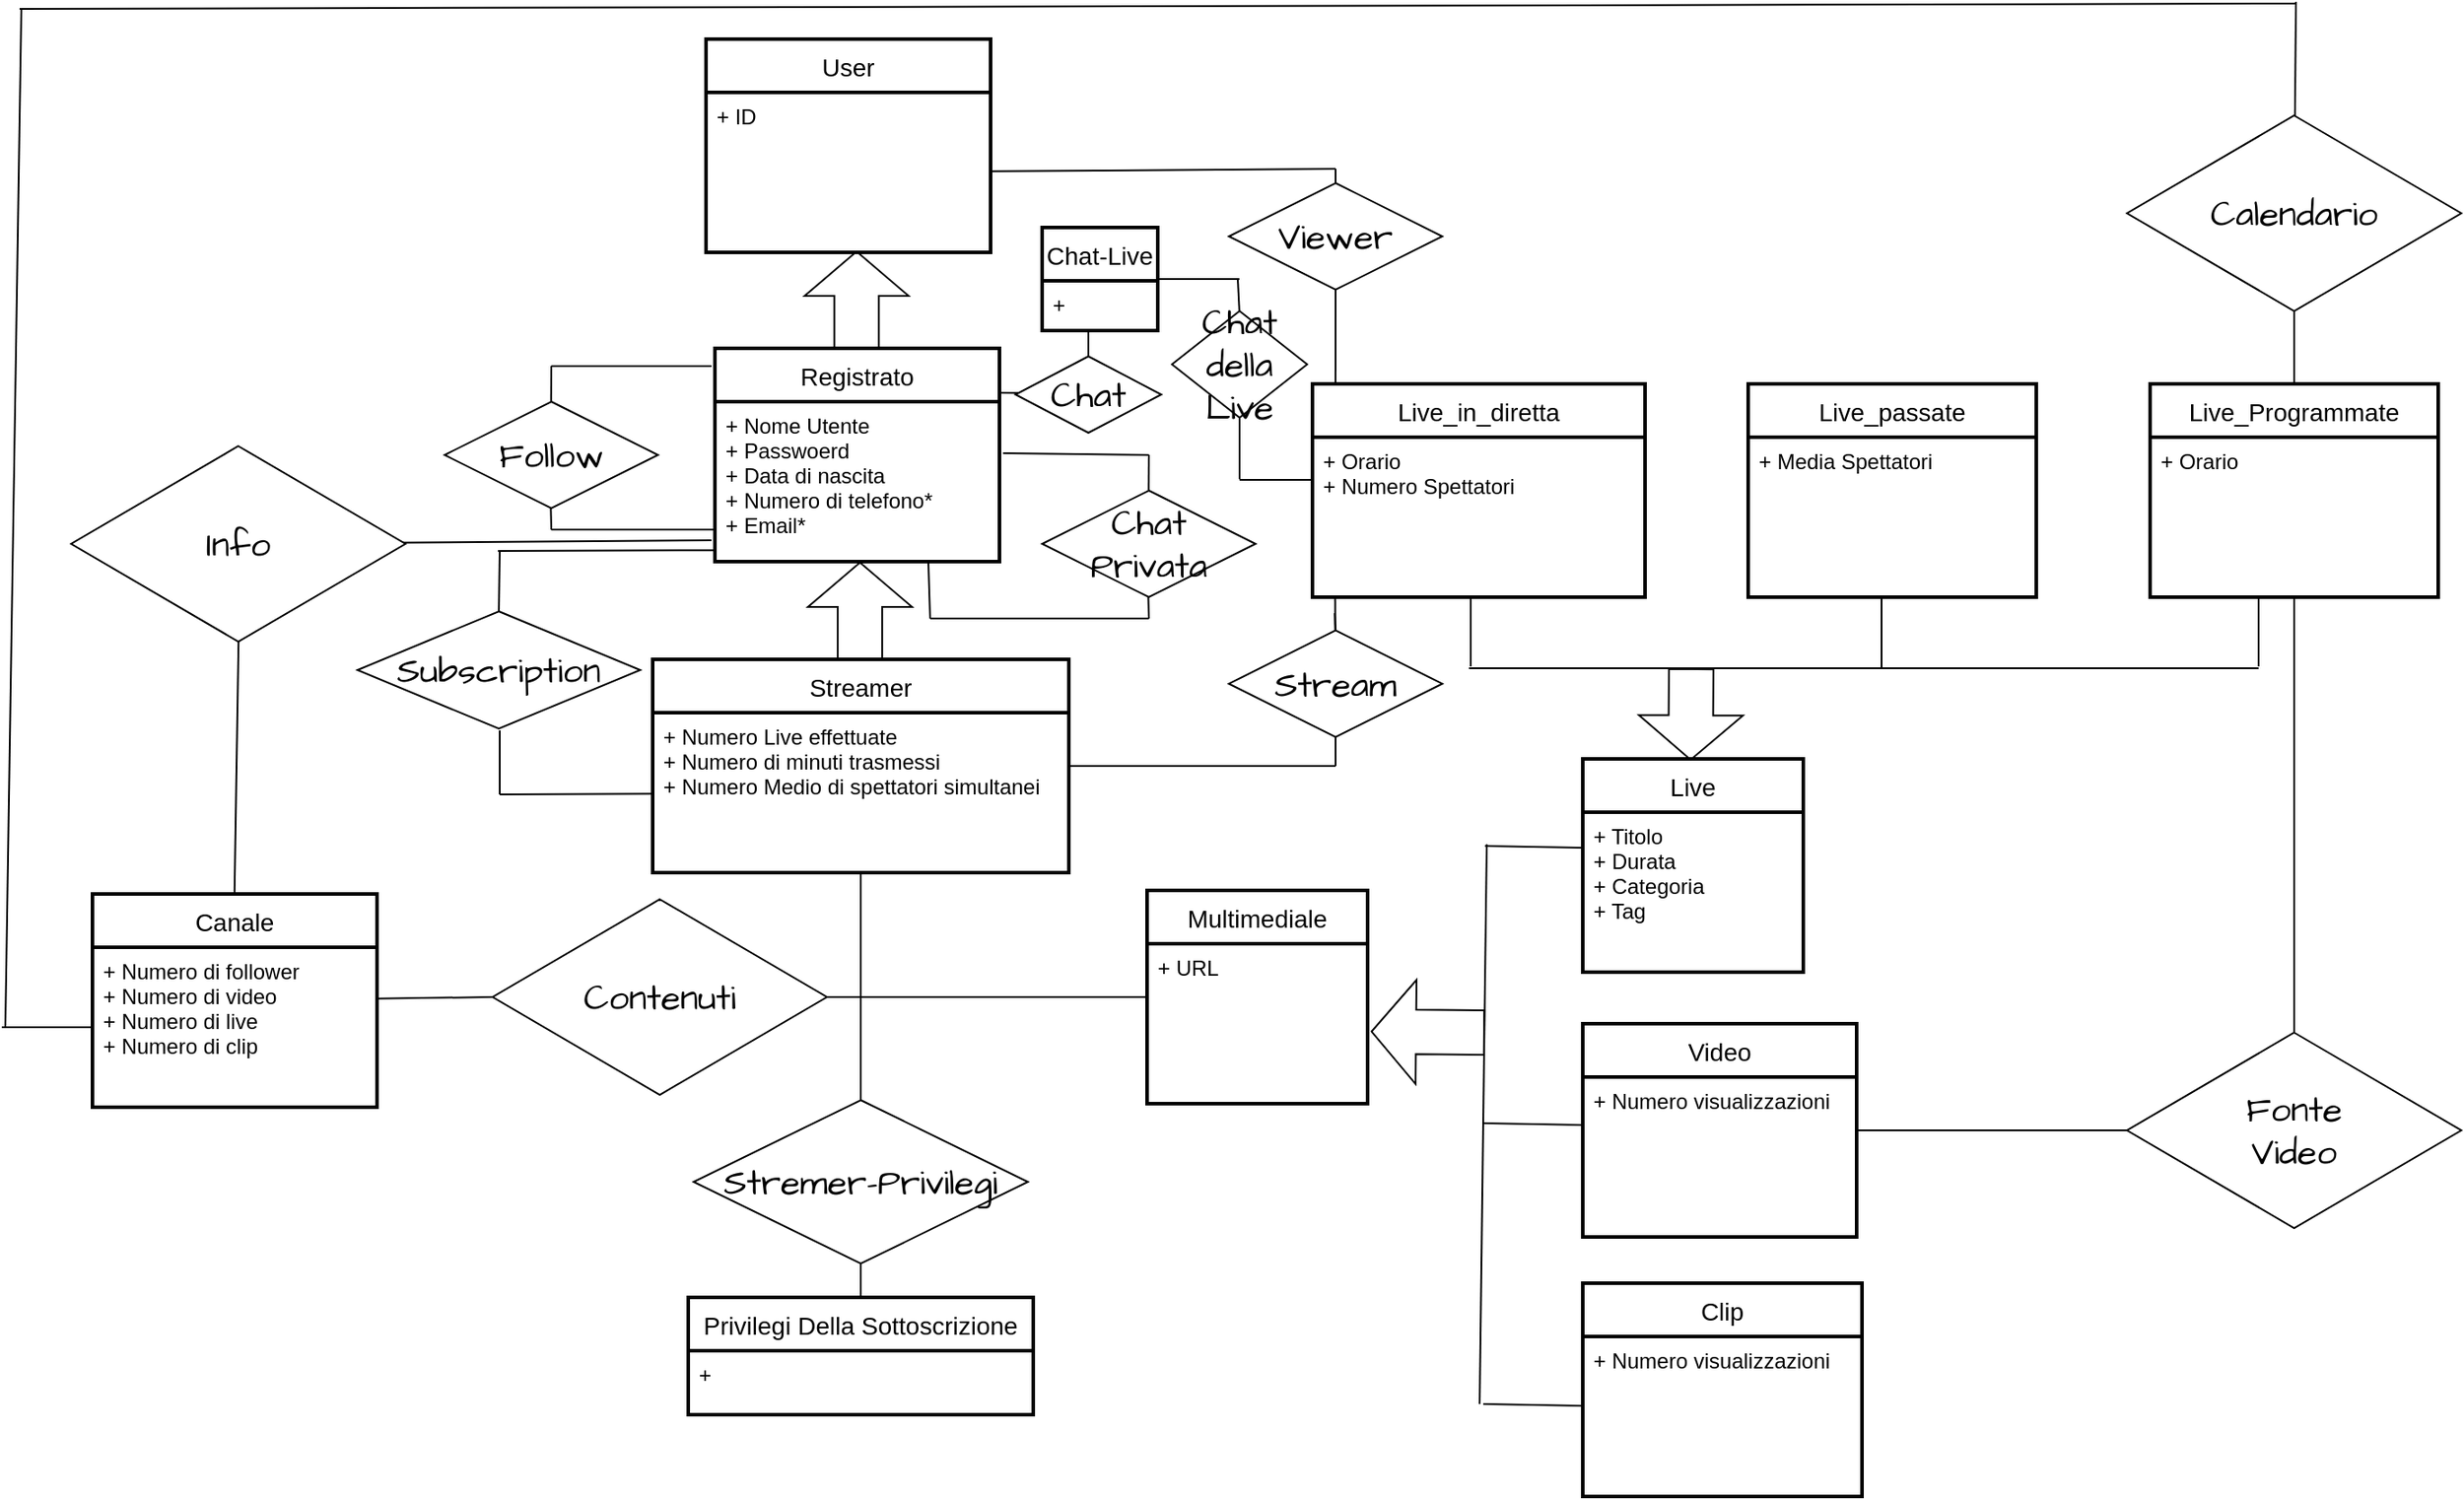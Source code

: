 <mxfile version="20.8.16" type="device"><diagram id="R2lEEEUBdFMjLlhIrx00" name="Page-1"><mxGraphModel dx="2411" dy="1571" grid="0" gridSize="10" guides="1" tooltips="1" connect="1" arrows="1" fold="1" page="0" pageScale="1" pageWidth="850" pageHeight="1100" math="0" shadow="0" extFonts="Permanent Marker^https://fonts.googleapis.com/css?family=Permanent+Marker"><root><mxCell id="0"/><mxCell id="1" parent="0"/><mxCell id="LodSXwsMbEuITPwqMtSQ-3" value="User" style="swimlane;childLayout=stackLayout;horizontal=1;startSize=30;horizontalStack=0;rounded=0;fontSize=14;fontStyle=0;strokeWidth=2;resizeParent=0;resizeLast=1;shadow=0;dashed=0;align=center;labelBackgroundColor=none;" vertex="1" parent="1"><mxGeometry x="297" y="20" width="160" height="120" as="geometry"/></mxCell><mxCell id="LodSXwsMbEuITPwqMtSQ-4" value="+ ID" style="align=left;strokeColor=none;fillColor=none;spacingLeft=4;fontSize=12;verticalAlign=top;resizable=0;rotatable=0;part=1;rounded=0;labelBackgroundColor=none;" vertex="1" parent="LodSXwsMbEuITPwqMtSQ-3"><mxGeometry y="30" width="160" height="90" as="geometry"/></mxCell><mxCell id="LodSXwsMbEuITPwqMtSQ-29" style="edgeStyle=none;curved=1;orthogonalLoop=1;jettySize=auto;html=1;fontSize=12;endArrow=none;endFill=0;startSize=8;endSize=8;" edge="1" parent="1" source="LodSXwsMbEuITPwqMtSQ-7"><mxGeometry relative="1" as="geometry"><mxPoint x="651" y="429" as="targetPoint"/></mxGeometry></mxCell><mxCell id="LodSXwsMbEuITPwqMtSQ-7" value="Streamer" style="swimlane;childLayout=stackLayout;horizontal=1;startSize=30;horizontalStack=0;rounded=0;fontSize=14;fontStyle=0;strokeWidth=2;resizeParent=0;resizeLast=1;shadow=0;dashed=0;align=center;labelBackgroundColor=none;" vertex="1" parent="1"><mxGeometry x="267" y="369" width="234" height="120" as="geometry"/></mxCell><mxCell id="LodSXwsMbEuITPwqMtSQ-8" value="+ Numero Live effettuate&#10;+ Numero di minuti trasmessi&#10;+ Numero Medio di spettatori simultanei" style="align=left;strokeColor=none;fillColor=none;spacingLeft=4;fontSize=12;verticalAlign=top;resizable=0;rotatable=0;part=1;rounded=0;labelBackgroundColor=none;" vertex="1" parent="LodSXwsMbEuITPwqMtSQ-7"><mxGeometry y="30" width="234" height="90" as="geometry"/></mxCell><mxCell id="LodSXwsMbEuITPwqMtSQ-12" value="" style="shape=flexArrow;endArrow=classic;html=1;rounded=0;fontSize=12;startSize=8;endSize=8;curved=1;endWidth=32.5;width=25;labelBackgroundColor=none;fontColor=default;" edge="1" parent="1"><mxGeometry width="50" height="50" relative="1" as="geometry"><mxPoint x="383.57" y="369" as="sourcePoint"/><mxPoint x="383.57" y="314" as="targetPoint"/></mxGeometry></mxCell><mxCell id="LodSXwsMbEuITPwqMtSQ-19" value="Viewer" style="shape=rhombus;perimeter=rhombusPerimeter;whiteSpace=wrap;html=1;align=center;hachureGap=4;fontFamily=Architects Daughter;fontSource=https%3A%2F%2Ffonts.googleapis.com%2Fcss%3Ffamily%3DArchitects%2BDaughter;fontSize=20;labelBackgroundColor=none;rounded=0;" vertex="1" parent="1"><mxGeometry x="591" y="101" width="120" height="60" as="geometry"/></mxCell><mxCell id="LodSXwsMbEuITPwqMtSQ-37" style="edgeStyle=none;curved=1;orthogonalLoop=1;jettySize=auto;html=1;fontSize=12;endArrow=none;endFill=0;startSize=8;endSize=8;" edge="1" parent="1"><mxGeometry relative="1" as="geometry"><mxPoint x="180" y="308" as="targetPoint"/><mxPoint x="302" y="307.604" as="sourcePoint"/></mxGeometry></mxCell><mxCell id="LodSXwsMbEuITPwqMtSQ-22" value="Registrato" style="swimlane;childLayout=stackLayout;horizontal=1;startSize=30;horizontalStack=0;rounded=0;fontSize=14;fontStyle=0;strokeWidth=2;resizeParent=0;resizeLast=1;shadow=0;dashed=0;align=center;labelBackgroundColor=none;" vertex="1" parent="1"><mxGeometry x="302" y="194" width="160" height="120" as="geometry"/></mxCell><mxCell id="LodSXwsMbEuITPwqMtSQ-23" value="+ Nome Utente&#10;+ Passwoerd&#10;+ Data di nascita&#10;+ Numero di telefono*&#10;+ Email*" style="align=left;strokeColor=none;fillColor=none;spacingLeft=4;fontSize=12;verticalAlign=top;resizable=0;rotatable=0;part=1;rounded=0;labelBackgroundColor=none;" vertex="1" parent="LodSXwsMbEuITPwqMtSQ-22"><mxGeometry y="30" width="160" height="90" as="geometry"/></mxCell><mxCell id="LodSXwsMbEuITPwqMtSQ-26" value="" style="endArrow=none;html=1;fontSize=12;startSize=8;endSize=8;curved=1;" edge="1" parent="1" source="LodSXwsMbEuITPwqMtSQ-19"><mxGeometry width="50" height="50" relative="1" as="geometry"><mxPoint x="651.67" y="205" as="sourcePoint"/><mxPoint x="651" y="93" as="targetPoint"/><Array as="points"><mxPoint x="651" y="93"/></Array></mxGeometry></mxCell><mxCell id="LodSXwsMbEuITPwqMtSQ-27" value="" style="endArrow=none;html=1;fontSize=12;startSize=8;endSize=8;curved=1;" edge="1" parent="1"><mxGeometry width="50" height="50" relative="1" as="geometry"><mxPoint x="651" y="429" as="sourcePoint"/><mxPoint x="650.76" y="334" as="targetPoint"/></mxGeometry></mxCell><mxCell id="LodSXwsMbEuITPwqMtSQ-28" value="" style="shape=flexArrow;endArrow=classic;html=1;rounded=0;fontSize=12;startSize=8;endSize=8;curved=1;endWidth=32.5;width=25;labelBackgroundColor=none;fontColor=default;" edge="1" parent="1"><mxGeometry width="50" height="50" relative="1" as="geometry"><mxPoint x="381.67" y="194" as="sourcePoint"/><mxPoint x="381.67" y="139" as="targetPoint"/></mxGeometry></mxCell><mxCell id="LodSXwsMbEuITPwqMtSQ-30" style="edgeStyle=none;curved=1;orthogonalLoop=1;jettySize=auto;html=1;fontSize=12;endArrow=none;endFill=0;startSize=8;endSize=8;" edge="1" parent="1" source="LodSXwsMbEuITPwqMtSQ-4"><mxGeometry relative="1" as="geometry"><mxPoint x="651" y="93" as="targetPoint"/></mxGeometry></mxCell><mxCell id="LodSXwsMbEuITPwqMtSQ-34" value="Subscription" style="shape=rhombus;perimeter=rhombusPerimeter;whiteSpace=wrap;html=1;align=center;hachureGap=4;fontFamily=Architects Daughter;fontSource=https%3A%2F%2Ffonts.googleapis.com%2Fcss%3Ffamily%3DArchitects%2BDaughter;fontSize=20;labelBackgroundColor=none;rounded=0;" vertex="1" parent="1"><mxGeometry x="101" y="342" width="159" height="66" as="geometry"/></mxCell><mxCell id="LodSXwsMbEuITPwqMtSQ-35" value="" style="endArrow=none;html=1;fontSize=12;startSize=8;endSize=8;curved=1;exitX=0.5;exitY=0;exitDx=0;exitDy=0;" edge="1" parent="1" source="LodSXwsMbEuITPwqMtSQ-34"><mxGeometry width="50" height="50" relative="1" as="geometry"><mxPoint x="186" y="442" as="sourcePoint"/><mxPoint x="181" y="308" as="targetPoint"/></mxGeometry></mxCell><mxCell id="LodSXwsMbEuITPwqMtSQ-36" value="" style="endArrow=none;html=1;fontSize=12;startSize=8;endSize=8;curved=1;" edge="1" parent="1"><mxGeometry width="50" height="50" relative="1" as="geometry"><mxPoint x="181" y="445" as="sourcePoint"/><mxPoint x="181" y="409" as="targetPoint"/></mxGeometry></mxCell><mxCell id="LodSXwsMbEuITPwqMtSQ-38" style="edgeStyle=none;curved=1;orthogonalLoop=1;jettySize=auto;html=1;fontSize=12;endArrow=none;endFill=0;startSize=8;endSize=8;" edge="1" parent="1" source="LodSXwsMbEuITPwqMtSQ-8"><mxGeometry relative="1" as="geometry"><mxPoint x="181" y="445" as="targetPoint"/></mxGeometry></mxCell><mxCell id="LodSXwsMbEuITPwqMtSQ-45" value="Stream" style="shape=rhombus;perimeter=rhombusPerimeter;whiteSpace=wrap;html=1;align=center;hachureGap=4;fontFamily=Architects Daughter;fontSource=https%3A%2F%2Ffonts.googleapis.com%2Fcss%3Ffamily%3DArchitects%2BDaughter;fontSize=20;labelBackgroundColor=none;rounded=0;" vertex="1" parent="1"><mxGeometry x="591" y="352.74" width="120" height="60" as="geometry"/></mxCell><mxCell id="LodSXwsMbEuITPwqMtSQ-48" value="Live_in_diretta" style="swimlane;childLayout=stackLayout;horizontal=1;startSize=30;horizontalStack=0;rounded=0;fontSize=14;fontStyle=0;strokeWidth=2;resizeParent=0;resizeLast=1;shadow=0;dashed=0;align=center;labelBackgroundColor=none;" vertex="1" parent="1"><mxGeometry x="638" y="214" width="187" height="120" as="geometry"/></mxCell><mxCell id="LodSXwsMbEuITPwqMtSQ-49" value="+ Orario&#10;+ Numero Spettatori" style="align=left;strokeColor=none;fillColor=none;spacingLeft=4;fontSize=12;verticalAlign=top;resizable=0;rotatable=0;part=1;rounded=0;labelBackgroundColor=none;" vertex="1" parent="LodSXwsMbEuITPwqMtSQ-48"><mxGeometry y="30" width="187" height="90" as="geometry"/></mxCell><mxCell id="LodSXwsMbEuITPwqMtSQ-50" value="Live" style="swimlane;childLayout=stackLayout;horizontal=1;startSize=30;horizontalStack=0;rounded=0;fontSize=14;fontStyle=0;strokeWidth=2;resizeParent=0;resizeLast=1;shadow=0;dashed=0;align=center;labelBackgroundColor=none;" vertex="1" parent="1"><mxGeometry x="790" y="425" width="124" height="120" as="geometry"/></mxCell><mxCell id="LodSXwsMbEuITPwqMtSQ-51" value="+ Titolo&#10;+ Durata&#10;+ Categoria&#10;+ Tag" style="align=left;strokeColor=none;fillColor=none;spacingLeft=4;fontSize=12;verticalAlign=top;resizable=0;rotatable=0;part=1;rounded=0;labelBackgroundColor=none;" vertex="1" parent="LodSXwsMbEuITPwqMtSQ-50"><mxGeometry y="30" width="124" height="90" as="geometry"/></mxCell><mxCell id="LodSXwsMbEuITPwqMtSQ-52" value="" style="shape=flexArrow;endArrow=classic;html=1;rounded=0;fontSize=12;startSize=8;endSize=8;curved=1;endWidth=32.5;width=25;labelBackgroundColor=none;fontColor=default;" edge="1" parent="1"><mxGeometry width="50" height="50" relative="1" as="geometry"><mxPoint x="850.95" y="374" as="sourcePoint"/><mxPoint x="850.64" y="426" as="targetPoint"/></mxGeometry></mxCell><mxCell id="LodSXwsMbEuITPwqMtSQ-53" style="edgeStyle=none;curved=1;orthogonalLoop=1;jettySize=auto;html=1;fontSize=12;endArrow=none;endFill=0;startSize=8;endSize=8;" edge="1" parent="1"><mxGeometry relative="1" as="geometry"><mxPoint x="1170" y="374" as="targetPoint"/><mxPoint x="726" y="374" as="sourcePoint"/></mxGeometry></mxCell><mxCell id="LodSXwsMbEuITPwqMtSQ-54" value="Live_passate" style="swimlane;childLayout=stackLayout;horizontal=1;startSize=30;horizontalStack=0;rounded=0;fontSize=14;fontStyle=0;strokeWidth=2;resizeParent=0;resizeLast=1;shadow=0;dashed=0;align=center;labelBackgroundColor=none;" vertex="1" parent="1"><mxGeometry x="883" y="214" width="162" height="120" as="geometry"/></mxCell><mxCell id="LodSXwsMbEuITPwqMtSQ-55" value="+ Media Spettatori" style="align=left;strokeColor=none;fillColor=none;spacingLeft=4;fontSize=12;verticalAlign=top;resizable=0;rotatable=0;part=1;rounded=0;labelBackgroundColor=none;" vertex="1" parent="LodSXwsMbEuITPwqMtSQ-54"><mxGeometry y="30" width="162" height="90" as="geometry"/></mxCell><mxCell id="LodSXwsMbEuITPwqMtSQ-56" value="" style="endArrow=none;html=1;fontSize=12;startSize=8;endSize=8;curved=1;" edge="1" parent="1"><mxGeometry width="50" height="50" relative="1" as="geometry"><mxPoint x="727" y="373" as="sourcePoint"/><mxPoint x="727" y="334" as="targetPoint"/><Array as="points"/></mxGeometry></mxCell><mxCell id="LodSXwsMbEuITPwqMtSQ-59" value="" style="endArrow=none;html=1;fontSize=12;startSize=8;endSize=8;curved=1;" edge="1" parent="1"><mxGeometry width="50" height="50" relative="1" as="geometry"><mxPoint x="958" y="374" as="sourcePoint"/><mxPoint x="958" y="335" as="targetPoint"/><Array as="points"/></mxGeometry></mxCell><mxCell id="LodSXwsMbEuITPwqMtSQ-62" value="" style="endArrow=none;html=1;fontSize=12;startSize=8;endSize=8;curved=1;exitX=0.5;exitY=0;exitDx=0;exitDy=0;entryX=0.067;entryY=1.014;entryDx=0;entryDy=0;entryPerimeter=0;" edge="1" parent="1" source="LodSXwsMbEuITPwqMtSQ-45"><mxGeometry width="50" height="50" relative="1" as="geometry"><mxPoint x="661" y="555.74" as="sourcePoint"/><mxPoint x="650.529" y="343" as="targetPoint"/></mxGeometry></mxCell><mxCell id="LodSXwsMbEuITPwqMtSQ-63" value="Follow" style="shape=rhombus;perimeter=rhombusPerimeter;whiteSpace=wrap;html=1;align=center;hachureGap=4;fontFamily=Architects Daughter;fontSource=https%3A%2F%2Ffonts.googleapis.com%2Fcss%3Ffamily%3DArchitects%2BDaughter;fontSize=20;labelBackgroundColor=none;rounded=0;" vertex="1" parent="1"><mxGeometry x="150" y="224" width="120" height="60" as="geometry"/></mxCell><mxCell id="LodSXwsMbEuITPwqMtSQ-64" value="" style="endArrow=none;html=1;fontSize=12;startSize=8;endSize=8;curved=1;" edge="1" parent="1"><mxGeometry width="50" height="50" relative="1" as="geometry"><mxPoint x="209.86" y="224" as="sourcePoint"/><mxPoint x="210" y="204" as="targetPoint"/></mxGeometry></mxCell><mxCell id="LodSXwsMbEuITPwqMtSQ-65" value="" style="endArrow=none;html=1;fontSize=12;startSize=8;endSize=8;curved=1;" edge="1" parent="1"><mxGeometry width="50" height="50" relative="1" as="geometry"><mxPoint x="210" y="296" as="sourcePoint"/><mxPoint x="209.71" y="284" as="targetPoint"/></mxGeometry></mxCell><mxCell id="LodSXwsMbEuITPwqMtSQ-66" value="" style="endArrow=none;html=1;fontSize=12;startSize=8;endSize=8;curved=1;" edge="1" parent="1"><mxGeometry width="50" height="50" relative="1" as="geometry"><mxPoint x="300" y="204" as="sourcePoint"/><mxPoint x="210" y="204" as="targetPoint"/></mxGeometry></mxCell><mxCell id="LodSXwsMbEuITPwqMtSQ-67" value="" style="endArrow=none;html=1;fontSize=12;startSize=8;endSize=8;curved=1;" edge="1" parent="1"><mxGeometry width="50" height="50" relative="1" as="geometry"><mxPoint x="302" y="296" as="sourcePoint"/><mxPoint x="210" y="296" as="targetPoint"/></mxGeometry></mxCell><mxCell id="LodSXwsMbEuITPwqMtSQ-69" value="Multimediale" style="swimlane;childLayout=stackLayout;horizontal=1;startSize=30;horizontalStack=0;rounded=0;fontSize=14;fontStyle=0;strokeWidth=2;resizeParent=0;resizeLast=1;shadow=0;dashed=0;align=center;labelBackgroundColor=none;" vertex="1" parent="1"><mxGeometry x="545" y="499" width="124" height="120" as="geometry"/></mxCell><mxCell id="LodSXwsMbEuITPwqMtSQ-70" value="+ URL" style="align=left;strokeColor=none;fillColor=none;spacingLeft=4;fontSize=12;verticalAlign=top;resizable=0;rotatable=0;part=1;rounded=0;labelBackgroundColor=none;" vertex="1" parent="LodSXwsMbEuITPwqMtSQ-69"><mxGeometry y="30" width="124" height="90" as="geometry"/></mxCell><mxCell id="LodSXwsMbEuITPwqMtSQ-71" value="Video" style="swimlane;childLayout=stackLayout;horizontal=1;startSize=30;horizontalStack=0;rounded=0;fontSize=14;fontStyle=0;strokeWidth=2;resizeParent=0;resizeLast=1;shadow=0;dashed=0;align=center;labelBackgroundColor=none;" vertex="1" parent="1"><mxGeometry x="790" y="574" width="154" height="120" as="geometry"/></mxCell><mxCell id="LodSXwsMbEuITPwqMtSQ-72" value="+ Numero visualizzazioni" style="align=left;strokeColor=none;fillColor=none;spacingLeft=4;fontSize=12;verticalAlign=top;resizable=0;rotatable=0;part=1;rounded=0;labelBackgroundColor=none;" vertex="1" parent="LodSXwsMbEuITPwqMtSQ-71"><mxGeometry y="30" width="154" height="90" as="geometry"/></mxCell><mxCell id="LodSXwsMbEuITPwqMtSQ-73" value="Clip" style="swimlane;childLayout=stackLayout;horizontal=1;startSize=30;horizontalStack=0;rounded=0;fontSize=14;fontStyle=0;strokeWidth=2;resizeParent=0;resizeLast=1;shadow=0;dashed=0;align=center;labelBackgroundColor=none;" vertex="1" parent="1"><mxGeometry x="790" y="720" width="157" height="120" as="geometry"/></mxCell><mxCell id="LodSXwsMbEuITPwqMtSQ-74" value="+ Numero visualizzazioni" style="align=left;strokeColor=none;fillColor=none;spacingLeft=4;fontSize=12;verticalAlign=top;resizable=0;rotatable=0;part=1;rounded=0;labelBackgroundColor=none;" vertex="1" parent="LodSXwsMbEuITPwqMtSQ-73"><mxGeometry y="30" width="157" height="90" as="geometry"/></mxCell><mxCell id="LodSXwsMbEuITPwqMtSQ-78" value="" style="endArrow=none;html=1;fontSize=12;startSize=8;endSize=8;curved=1;" edge="1" parent="1"><mxGeometry width="50" height="50" relative="1" as="geometry"><mxPoint x="732" y="788" as="sourcePoint"/><mxPoint x="736" y="473" as="targetPoint"/><Array as="points"/></mxGeometry></mxCell><mxCell id="LodSXwsMbEuITPwqMtSQ-82" style="edgeStyle=none;curved=1;orthogonalLoop=1;jettySize=auto;html=1;entryX=0;entryY=0.5;entryDx=0;entryDy=0;fontSize=12;endArrow=none;endFill=0;startSize=8;endSize=8;" edge="1" parent="1" source="LodSXwsMbEuITPwqMtSQ-81" target="LodSXwsMbEuITPwqMtSQ-69"><mxGeometry relative="1" as="geometry"/></mxCell><mxCell id="LodSXwsMbEuITPwqMtSQ-81" value="Contenuti" style="shape=rhombus;perimeter=rhombusPerimeter;whiteSpace=wrap;html=1;align=center;hachureGap=4;fontFamily=Architects Daughter;fontSource=https%3A%2F%2Ffonts.googleapis.com%2Fcss%3Ffamily%3DArchitects%2BDaughter;fontSize=20;labelBackgroundColor=none;rounded=0;" vertex="1" parent="1"><mxGeometry x="177" y="504" width="188" height="110" as="geometry"/></mxCell><mxCell id="LodSXwsMbEuITPwqMtSQ-83" style="edgeStyle=none;curved=1;orthogonalLoop=1;jettySize=auto;html=1;fontSize=12;endArrow=none;endFill=0;startSize=8;endSize=8;" edge="1" parent="1"><mxGeometry relative="1" as="geometry"><mxPoint x="35" y="305" as="targetPoint"/><mxPoint x="31.8" y="504.5" as="sourcePoint"/></mxGeometry></mxCell><mxCell id="LodSXwsMbEuITPwqMtSQ-84" style="edgeStyle=none;curved=1;orthogonalLoop=1;jettySize=auto;html=1;fontSize=12;endArrow=none;endFill=0;startSize=8;endSize=8;" edge="1" parent="1"><mxGeometry relative="1" as="geometry"><mxPoint x="34" y="304" as="targetPoint"/><mxPoint x="300" y="302" as="sourcePoint"/></mxGeometry></mxCell><mxCell id="LodSXwsMbEuITPwqMtSQ-86" style="edgeStyle=none;curved=1;orthogonalLoop=1;jettySize=auto;html=1;fontSize=12;endArrow=none;endFill=0;startSize=8;endSize=8;" edge="1" parent="1" source="LodSXwsMbEuITPwqMtSQ-85" target="LodSXwsMbEuITPwqMtSQ-71"><mxGeometry relative="1" as="geometry"/></mxCell><mxCell id="LodSXwsMbEuITPwqMtSQ-85" value="Fonte&lt;br&gt;Video" style="shape=rhombus;perimeter=rhombusPerimeter;whiteSpace=wrap;html=1;align=center;hachureGap=4;fontFamily=Architects Daughter;fontSource=https%3A%2F%2Ffonts.googleapis.com%2Fcss%3Ffamily%3DArchitects%2BDaughter;fontSize=20;labelBackgroundColor=none;rounded=0;" vertex="1" parent="1"><mxGeometry x="1096" y="579" width="188" height="110" as="geometry"/></mxCell><mxCell id="LodSXwsMbEuITPwqMtSQ-87" value="" style="endArrow=none;html=1;fontSize=12;startSize=8;endSize=8;curved=1;entryX=0.5;entryY=1;entryDx=0;entryDy=0;" edge="1" parent="1" source="LodSXwsMbEuITPwqMtSQ-85" target="LodSXwsMbEuITPwqMtSQ-101"><mxGeometry width="50" height="50" relative="1" as="geometry"><mxPoint x="1138" y="579" as="sourcePoint"/><mxPoint x="1140" y="290" as="targetPoint"/><Array as="points"/></mxGeometry></mxCell><mxCell id="LodSXwsMbEuITPwqMtSQ-89" value="Info" style="shape=rhombus;perimeter=rhombusPerimeter;whiteSpace=wrap;html=1;align=center;hachureGap=4;fontFamily=Architects Daughter;fontSource=https%3A%2F%2Ffonts.googleapis.com%2Fcss%3Ffamily%3DArchitects%2BDaughter;fontSize=20;labelBackgroundColor=none;rounded=0;" vertex="1" parent="1"><mxGeometry x="-60" y="249" width="188" height="110" as="geometry"/></mxCell><mxCell id="LodSXwsMbEuITPwqMtSQ-93" style="edgeStyle=none;curved=1;orthogonalLoop=1;jettySize=auto;html=1;entryX=0;entryY=0.5;entryDx=0;entryDy=0;fontSize=12;endArrow=none;endFill=0;startSize=8;endSize=8;" edge="1" parent="1" source="LodSXwsMbEuITPwqMtSQ-90" target="LodSXwsMbEuITPwqMtSQ-81"><mxGeometry relative="1" as="geometry"/></mxCell><mxCell id="LodSXwsMbEuITPwqMtSQ-90" value="Canale" style="swimlane;childLayout=stackLayout;horizontal=1;startSize=30;horizontalStack=0;rounded=0;fontSize=14;fontStyle=0;strokeWidth=2;resizeParent=0;resizeLast=1;shadow=0;dashed=0;align=center;labelBackgroundColor=none;" vertex="1" parent="1"><mxGeometry x="-48" y="501" width="160" height="120" as="geometry"/></mxCell><mxCell id="LodSXwsMbEuITPwqMtSQ-91" value="+ Numero di follower&#10;+ Numero di video&#10;+ Numero di live&#10;+ Numero di clip" style="align=left;strokeColor=none;fillColor=none;spacingLeft=4;fontSize=12;verticalAlign=top;resizable=0;rotatable=0;part=1;rounded=0;labelBackgroundColor=none;" vertex="1" parent="LodSXwsMbEuITPwqMtSQ-90"><mxGeometry y="30" width="160" height="90" as="geometry"/></mxCell><mxCell id="LodSXwsMbEuITPwqMtSQ-98" style="edgeStyle=none;curved=1;orthogonalLoop=1;jettySize=auto;html=1;fontSize=12;endArrow=none;endFill=0;startSize=8;endSize=8;" edge="1" parent="1" source="LodSXwsMbEuITPwqMtSQ-91"><mxGeometry relative="1" as="geometry"><mxPoint x="-99" y="576" as="targetPoint"/></mxGeometry></mxCell><mxCell id="LodSXwsMbEuITPwqMtSQ-100" value="Live_Programmate" style="swimlane;childLayout=stackLayout;horizontal=1;startSize=30;horizontalStack=0;rounded=0;fontSize=14;fontStyle=0;strokeWidth=2;resizeParent=0;resizeLast=1;shadow=0;dashed=0;align=center;labelBackgroundColor=none;" vertex="1" parent="1"><mxGeometry x="1109" y="214" width="162" height="120" as="geometry"/></mxCell><mxCell id="LodSXwsMbEuITPwqMtSQ-101" value="+ Orario" style="align=left;strokeColor=none;fillColor=none;spacingLeft=4;fontSize=12;verticalAlign=top;resizable=0;rotatable=0;part=1;rounded=0;labelBackgroundColor=none;" vertex="1" parent="LodSXwsMbEuITPwqMtSQ-100"><mxGeometry y="30" width="162" height="90" as="geometry"/></mxCell><mxCell id="LodSXwsMbEuITPwqMtSQ-102" value="" style="endArrow=none;html=1;fontSize=12;startSize=8;endSize=8;curved=1;" edge="1" parent="1"><mxGeometry width="50" height="50" relative="1" as="geometry"><mxPoint x="1170" y="373" as="sourcePoint"/><mxPoint x="1170" y="334.0" as="targetPoint"/><Array as="points"/></mxGeometry></mxCell><mxCell id="LodSXwsMbEuITPwqMtSQ-106" style="edgeStyle=none;curved=1;orthogonalLoop=1;jettySize=auto;html=1;fontSize=12;endArrow=none;endFill=0;startSize=8;endSize=8;" edge="1" parent="1" source="LodSXwsMbEuITPwqMtSQ-103"><mxGeometry relative="1" as="geometry"><mxPoint x="1191" y="-1" as="targetPoint"/></mxGeometry></mxCell><mxCell id="LodSXwsMbEuITPwqMtSQ-107" style="edgeStyle=none;curved=1;orthogonalLoop=1;jettySize=auto;html=1;fontSize=12;endArrow=none;endFill=0;startSize=8;endSize=8;" edge="1" parent="1" source="LodSXwsMbEuITPwqMtSQ-103" target="LodSXwsMbEuITPwqMtSQ-100"><mxGeometry relative="1" as="geometry"/></mxCell><mxCell id="LodSXwsMbEuITPwqMtSQ-103" value="Calendario" style="shape=rhombus;perimeter=rhombusPerimeter;whiteSpace=wrap;html=1;align=center;hachureGap=4;fontFamily=Architects Daughter;fontSource=https%3A%2F%2Ffonts.googleapis.com%2Fcss%3Ffamily%3DArchitects%2BDaughter;fontSize=20;labelBackgroundColor=none;rounded=0;" vertex="1" parent="1"><mxGeometry x="1096" y="63" width="188" height="110" as="geometry"/></mxCell><mxCell id="LodSXwsMbEuITPwqMtSQ-104" style="edgeStyle=none;curved=1;orthogonalLoop=1;jettySize=auto;html=1;fontSize=12;endArrow=none;endFill=0;startSize=8;endSize=8;" edge="1" parent="1"><mxGeometry relative="1" as="geometry"><mxPoint x="-97" y="576" as="sourcePoint"/><mxPoint x="-88" y="3" as="targetPoint"/></mxGeometry></mxCell><mxCell id="LodSXwsMbEuITPwqMtSQ-105" style="edgeStyle=none;curved=1;orthogonalLoop=1;jettySize=auto;html=1;fontSize=12;endArrow=none;endFill=0;startSize=8;endSize=8;" edge="1" parent="1"><mxGeometry relative="1" as="geometry"><mxPoint x="1191" as="sourcePoint"/><mxPoint x="-89" y="3" as="targetPoint"/></mxGeometry></mxCell><mxCell id="LodSXwsMbEuITPwqMtSQ-108" style="edgeStyle=none;curved=1;orthogonalLoop=1;jettySize=auto;html=1;fontSize=12;endArrow=none;endFill=0;startSize=8;endSize=8;" edge="1" parent="1"><mxGeometry relative="1" as="geometry"><mxPoint x="791" y="475" as="targetPoint"/><mxPoint x="735.0" y="474" as="sourcePoint"/></mxGeometry></mxCell><mxCell id="LodSXwsMbEuITPwqMtSQ-109" value="" style="shape=flexArrow;endArrow=classic;html=1;rounded=0;fontSize=12;startSize=8;endSize=8;curved=1;endWidth=32.5;width=25;labelBackgroundColor=none;fontColor=default;entryX=1.014;entryY=0.549;entryDx=0;entryDy=0;entryPerimeter=0;" edge="1" parent="1" target="LodSXwsMbEuITPwqMtSQ-70"><mxGeometry width="50" height="50" relative="1" as="geometry"><mxPoint x="735" y="579" as="sourcePoint"/><mxPoint x="680" y="579" as="targetPoint"/></mxGeometry></mxCell><mxCell id="LodSXwsMbEuITPwqMtSQ-111" style="edgeStyle=none;curved=1;orthogonalLoop=1;jettySize=auto;html=1;fontSize=12;endArrow=none;endFill=0;startSize=8;endSize=8;" edge="1" parent="1"><mxGeometry relative="1" as="geometry"><mxPoint x="790" y="631" as="targetPoint"/><mxPoint x="734.0" y="630" as="sourcePoint"/></mxGeometry></mxCell><mxCell id="LodSXwsMbEuITPwqMtSQ-112" style="edgeStyle=none;curved=1;orthogonalLoop=1;jettySize=auto;html=1;fontSize=12;endArrow=none;endFill=0;startSize=8;endSize=8;" edge="1" parent="1"><mxGeometry relative="1" as="geometry"><mxPoint x="790" y="789" as="targetPoint"/><mxPoint x="734.0" y="788" as="sourcePoint"/></mxGeometry></mxCell><mxCell id="LodSXwsMbEuITPwqMtSQ-114" value="Privilegi Della Sottoscrizione" style="swimlane;childLayout=stackLayout;horizontal=1;startSize=30;horizontalStack=0;rounded=0;fontSize=14;fontStyle=0;strokeWidth=2;resizeParent=0;resizeLast=1;shadow=0;dashed=0;align=center;labelBackgroundColor=none;" vertex="1" parent="1"><mxGeometry x="287" y="728" width="194" height="66" as="geometry"/></mxCell><mxCell id="LodSXwsMbEuITPwqMtSQ-118" style="edgeStyle=none;curved=1;orthogonalLoop=1;jettySize=auto;html=1;fontSize=12;endArrow=none;endFill=0;startSize=8;endSize=8;" edge="1" parent="LodSXwsMbEuITPwqMtSQ-114" source="LodSXwsMbEuITPwqMtSQ-115" target="LodSXwsMbEuITPwqMtSQ-114"><mxGeometry relative="1" as="geometry"/></mxCell><mxCell id="LodSXwsMbEuITPwqMtSQ-115" value="+ " style="align=left;strokeColor=none;fillColor=none;spacingLeft=4;fontSize=12;verticalAlign=top;resizable=0;rotatable=0;part=1;rounded=0;labelBackgroundColor=none;" vertex="1" parent="LodSXwsMbEuITPwqMtSQ-114"><mxGeometry y="30" width="194" height="36" as="geometry"/></mxCell><mxCell id="LodSXwsMbEuITPwqMtSQ-116" style="edgeStyle=none;curved=1;orthogonalLoop=1;jettySize=auto;html=1;fontSize=12;endArrow=none;endFill=0;startSize=8;endSize=8;entryX=0.5;entryY=0;entryDx=0;entryDy=0;" edge="1" parent="1" source="LodSXwsMbEuITPwqMtSQ-8" target="LodSXwsMbEuITPwqMtSQ-114"><mxGeometry relative="1" as="geometry"><mxPoint x="384.0" y="618.909" as="targetPoint"/></mxGeometry></mxCell><mxCell id="LodSXwsMbEuITPwqMtSQ-117" value="Stremer-Privilegi" style="shape=rhombus;perimeter=rhombusPerimeter;whiteSpace=wrap;html=1;align=center;hachureGap=4;fontFamily=Architects Daughter;fontSource=https%3A%2F%2Ffonts.googleapis.com%2Fcss%3Ffamily%3DArchitects%2BDaughter;fontSize=20;labelBackgroundColor=none;rounded=0;" vertex="1" parent="1"><mxGeometry x="290" y="617" width="188" height="92" as="geometry"/></mxCell><mxCell id="LodSXwsMbEuITPwqMtSQ-129" style="edgeStyle=none;curved=1;orthogonalLoop=1;jettySize=auto;html=1;fontSize=12;endArrow=none;endFill=0;startSize=8;endSize=8;entryX=0.4;entryY=1.004;entryDx=0;entryDy=0;entryPerimeter=0;" edge="1" parent="1" source="LodSXwsMbEuITPwqMtSQ-120" target="LodSXwsMbEuITPwqMtSQ-132"><mxGeometry relative="1" as="geometry"><mxPoint x="513" y="187" as="targetPoint"/></mxGeometry></mxCell><mxCell id="LodSXwsMbEuITPwqMtSQ-130" style="edgeStyle=none;curved=1;orthogonalLoop=1;jettySize=auto;html=1;entryX=1;entryY=0.208;entryDx=0;entryDy=0;entryPerimeter=0;fontSize=12;endArrow=none;endFill=0;startSize=8;endSize=8;" edge="1" parent="1" source="LodSXwsMbEuITPwqMtSQ-120" target="LodSXwsMbEuITPwqMtSQ-22"><mxGeometry relative="1" as="geometry"/></mxCell><mxCell id="LodSXwsMbEuITPwqMtSQ-120" value="Chat" style="shape=rhombus;perimeter=rhombusPerimeter;whiteSpace=wrap;html=1;align=center;hachureGap=4;fontFamily=Architects Daughter;fontSource=https%3A%2F%2Ffonts.googleapis.com%2Fcss%3Ffamily%3DArchitects%2BDaughter;fontSize=20;labelBackgroundColor=none;rounded=0;" vertex="1" parent="1"><mxGeometry x="471" y="198.5" width="82" height="43" as="geometry"/></mxCell><mxCell id="LodSXwsMbEuITPwqMtSQ-123" value="Chat&lt;br&gt;Privata" style="shape=rhombus;perimeter=rhombusPerimeter;whiteSpace=wrap;html=1;align=center;hachureGap=4;fontFamily=Architects Daughter;fontSource=https%3A%2F%2Ffonts.googleapis.com%2Fcss%3Ffamily%3DArchitects%2BDaughter;fontSize=20;labelBackgroundColor=none;rounded=0;" vertex="1" parent="1"><mxGeometry x="486" y="274.0" width="120" height="60" as="geometry"/></mxCell><mxCell id="LodSXwsMbEuITPwqMtSQ-124" value="" style="endArrow=none;html=1;fontSize=12;startSize=8;endSize=8;curved=1;" edge="1" parent="1"><mxGeometry width="50" height="50" relative="1" as="geometry"><mxPoint x="545.86" y="274.0" as="sourcePoint"/><mxPoint x="546" y="254" as="targetPoint"/></mxGeometry></mxCell><mxCell id="LodSXwsMbEuITPwqMtSQ-125" value="" style="endArrow=none;html=1;fontSize=12;startSize=8;endSize=8;curved=1;" edge="1" parent="1"><mxGeometry width="50" height="50" relative="1" as="geometry"><mxPoint x="546" y="346.0" as="sourcePoint"/><mxPoint x="545.71" y="334.0" as="targetPoint"/></mxGeometry></mxCell><mxCell id="LodSXwsMbEuITPwqMtSQ-126" value="" style="endArrow=none;html=1;fontSize=12;startSize=8;endSize=8;curved=1;" edge="1" parent="1"><mxGeometry width="50" height="50" relative="1" as="geometry"><mxPoint x="464" y="253" as="sourcePoint"/><mxPoint x="546" y="254" as="targetPoint"/></mxGeometry></mxCell><mxCell id="LodSXwsMbEuITPwqMtSQ-127" value="" style="endArrow=none;html=1;fontSize=12;startSize=8;endSize=8;curved=1;" edge="1" parent="1"><mxGeometry width="50" height="50" relative="1" as="geometry"><mxPoint x="423" y="346" as="sourcePoint"/><mxPoint x="546" y="346.0" as="targetPoint"/></mxGeometry></mxCell><mxCell id="LodSXwsMbEuITPwqMtSQ-128" style="edgeStyle=none;curved=1;orthogonalLoop=1;jettySize=auto;html=1;exitX=0.75;exitY=1;exitDx=0;exitDy=0;fontSize=12;endArrow=none;endFill=0;startSize=8;endSize=8;" edge="1" parent="1" source="LodSXwsMbEuITPwqMtSQ-23"><mxGeometry relative="1" as="geometry"><mxPoint x="423" y="346" as="targetPoint"/></mxGeometry></mxCell><mxCell id="LodSXwsMbEuITPwqMtSQ-142" style="edgeStyle=none;curved=1;orthogonalLoop=1;jettySize=auto;html=1;fontSize=12;endArrow=none;endFill=0;startSize=8;endSize=8;" edge="1" parent="1" source="LodSXwsMbEuITPwqMtSQ-131"><mxGeometry relative="1" as="geometry"><mxPoint x="596.898" y="155" as="targetPoint"/></mxGeometry></mxCell><mxCell id="LodSXwsMbEuITPwqMtSQ-131" value="Chat-Live" style="swimlane;childLayout=stackLayout;horizontal=1;startSize=30;horizontalStack=0;rounded=0;fontSize=14;fontStyle=0;strokeWidth=2;resizeParent=0;resizeLast=1;shadow=0;dashed=0;align=center;labelBackgroundColor=none;" vertex="1" parent="1"><mxGeometry x="486" y="126" width="65" height="58" as="geometry"/></mxCell><mxCell id="LodSXwsMbEuITPwqMtSQ-132" value="+ " style="align=left;strokeColor=none;fillColor=none;spacingLeft=4;fontSize=12;verticalAlign=top;resizable=0;rotatable=0;part=1;rounded=0;labelBackgroundColor=none;" vertex="1" parent="LodSXwsMbEuITPwqMtSQ-131"><mxGeometry y="30" width="65" height="28" as="geometry"/></mxCell><mxCell id="LodSXwsMbEuITPwqMtSQ-136" value="" style="endArrow=none;html=1;fontSize=12;startSize=8;endSize=8;curved=1;exitX=0.5;exitY=1;exitDx=0;exitDy=0;" edge="1" parent="1" source="LodSXwsMbEuITPwqMtSQ-19"><mxGeometry width="50" height="50" relative="1" as="geometry"><mxPoint x="651.24" y="131.48" as="sourcePoint"/><mxPoint x="650.95" y="214" as="targetPoint"/><Array as="points"><mxPoint x="650.95" y="214"/></Array></mxGeometry></mxCell><mxCell id="LodSXwsMbEuITPwqMtSQ-144" style="edgeStyle=none;curved=1;orthogonalLoop=1;jettySize=auto;html=1;fontSize=12;endArrow=none;endFill=0;startSize=8;endSize=8;" edge="1" parent="1" source="LodSXwsMbEuITPwqMtSQ-139"><mxGeometry relative="1" as="geometry"><mxPoint x="597" y="267.571" as="targetPoint"/></mxGeometry></mxCell><mxCell id="LodSXwsMbEuITPwqMtSQ-139" value="Chat&lt;br&gt;della Live" style="shape=rhombus;perimeter=rhombusPerimeter;whiteSpace=wrap;html=1;align=center;hachureGap=4;fontFamily=Architects Daughter;fontSource=https%3A%2F%2Ffonts.googleapis.com%2Fcss%3Ffamily%3DArchitects%2BDaughter;fontSize=20;labelBackgroundColor=none;rounded=0;" vertex="1" parent="1"><mxGeometry x="559" y="173" width="76" height="60" as="geometry"/></mxCell><mxCell id="LodSXwsMbEuITPwqMtSQ-140" style="edgeStyle=none;curved=1;orthogonalLoop=1;jettySize=auto;html=1;fontSize=12;endArrow=none;endFill=0;startSize=8;endSize=8;" edge="1" parent="1"><mxGeometry relative="1" as="geometry"><mxPoint x="596" y="155" as="targetPoint"/><mxPoint x="596.9" y="173" as="sourcePoint"/></mxGeometry></mxCell><mxCell id="LodSXwsMbEuITPwqMtSQ-143" style="edgeStyle=none;curved=1;orthogonalLoop=1;jettySize=auto;html=1;fontSize=12;endArrow=none;endFill=0;startSize=8;endSize=8;exitX=0.004;exitY=0.266;exitDx=0;exitDy=0;exitPerimeter=0;" edge="1" parent="1" source="LodSXwsMbEuITPwqMtSQ-49"><mxGeometry relative="1" as="geometry"><mxPoint x="597" y="268" as="targetPoint"/><mxPoint x="635" y="268" as="sourcePoint"/></mxGeometry></mxCell></root></mxGraphModel></diagram></mxfile>